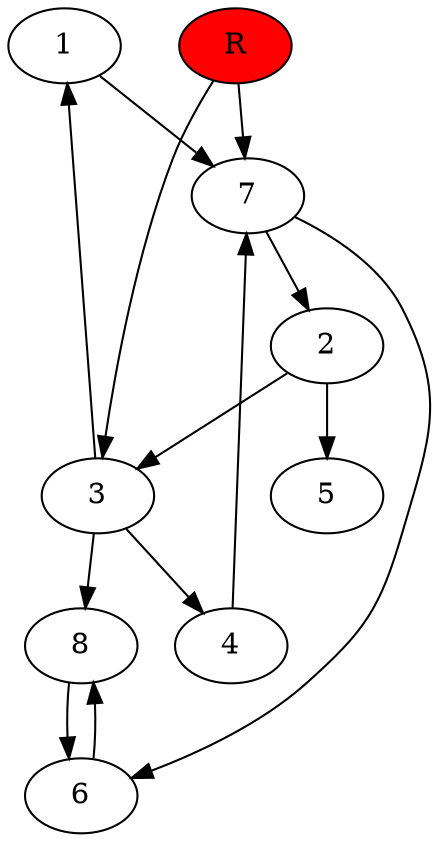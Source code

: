 digraph prb39525 {
	1
	2
	3
	4
	5
	6
	7
	8
	R [fillcolor="#ff0000" style=filled]
	1 -> 7
	2 -> 3
	2 -> 5
	3 -> 1
	3 -> 4
	3 -> 8
	4 -> 7
	6 -> 8
	7 -> 2
	7 -> 6
	8 -> 6
	R -> 3
	R -> 7
}

